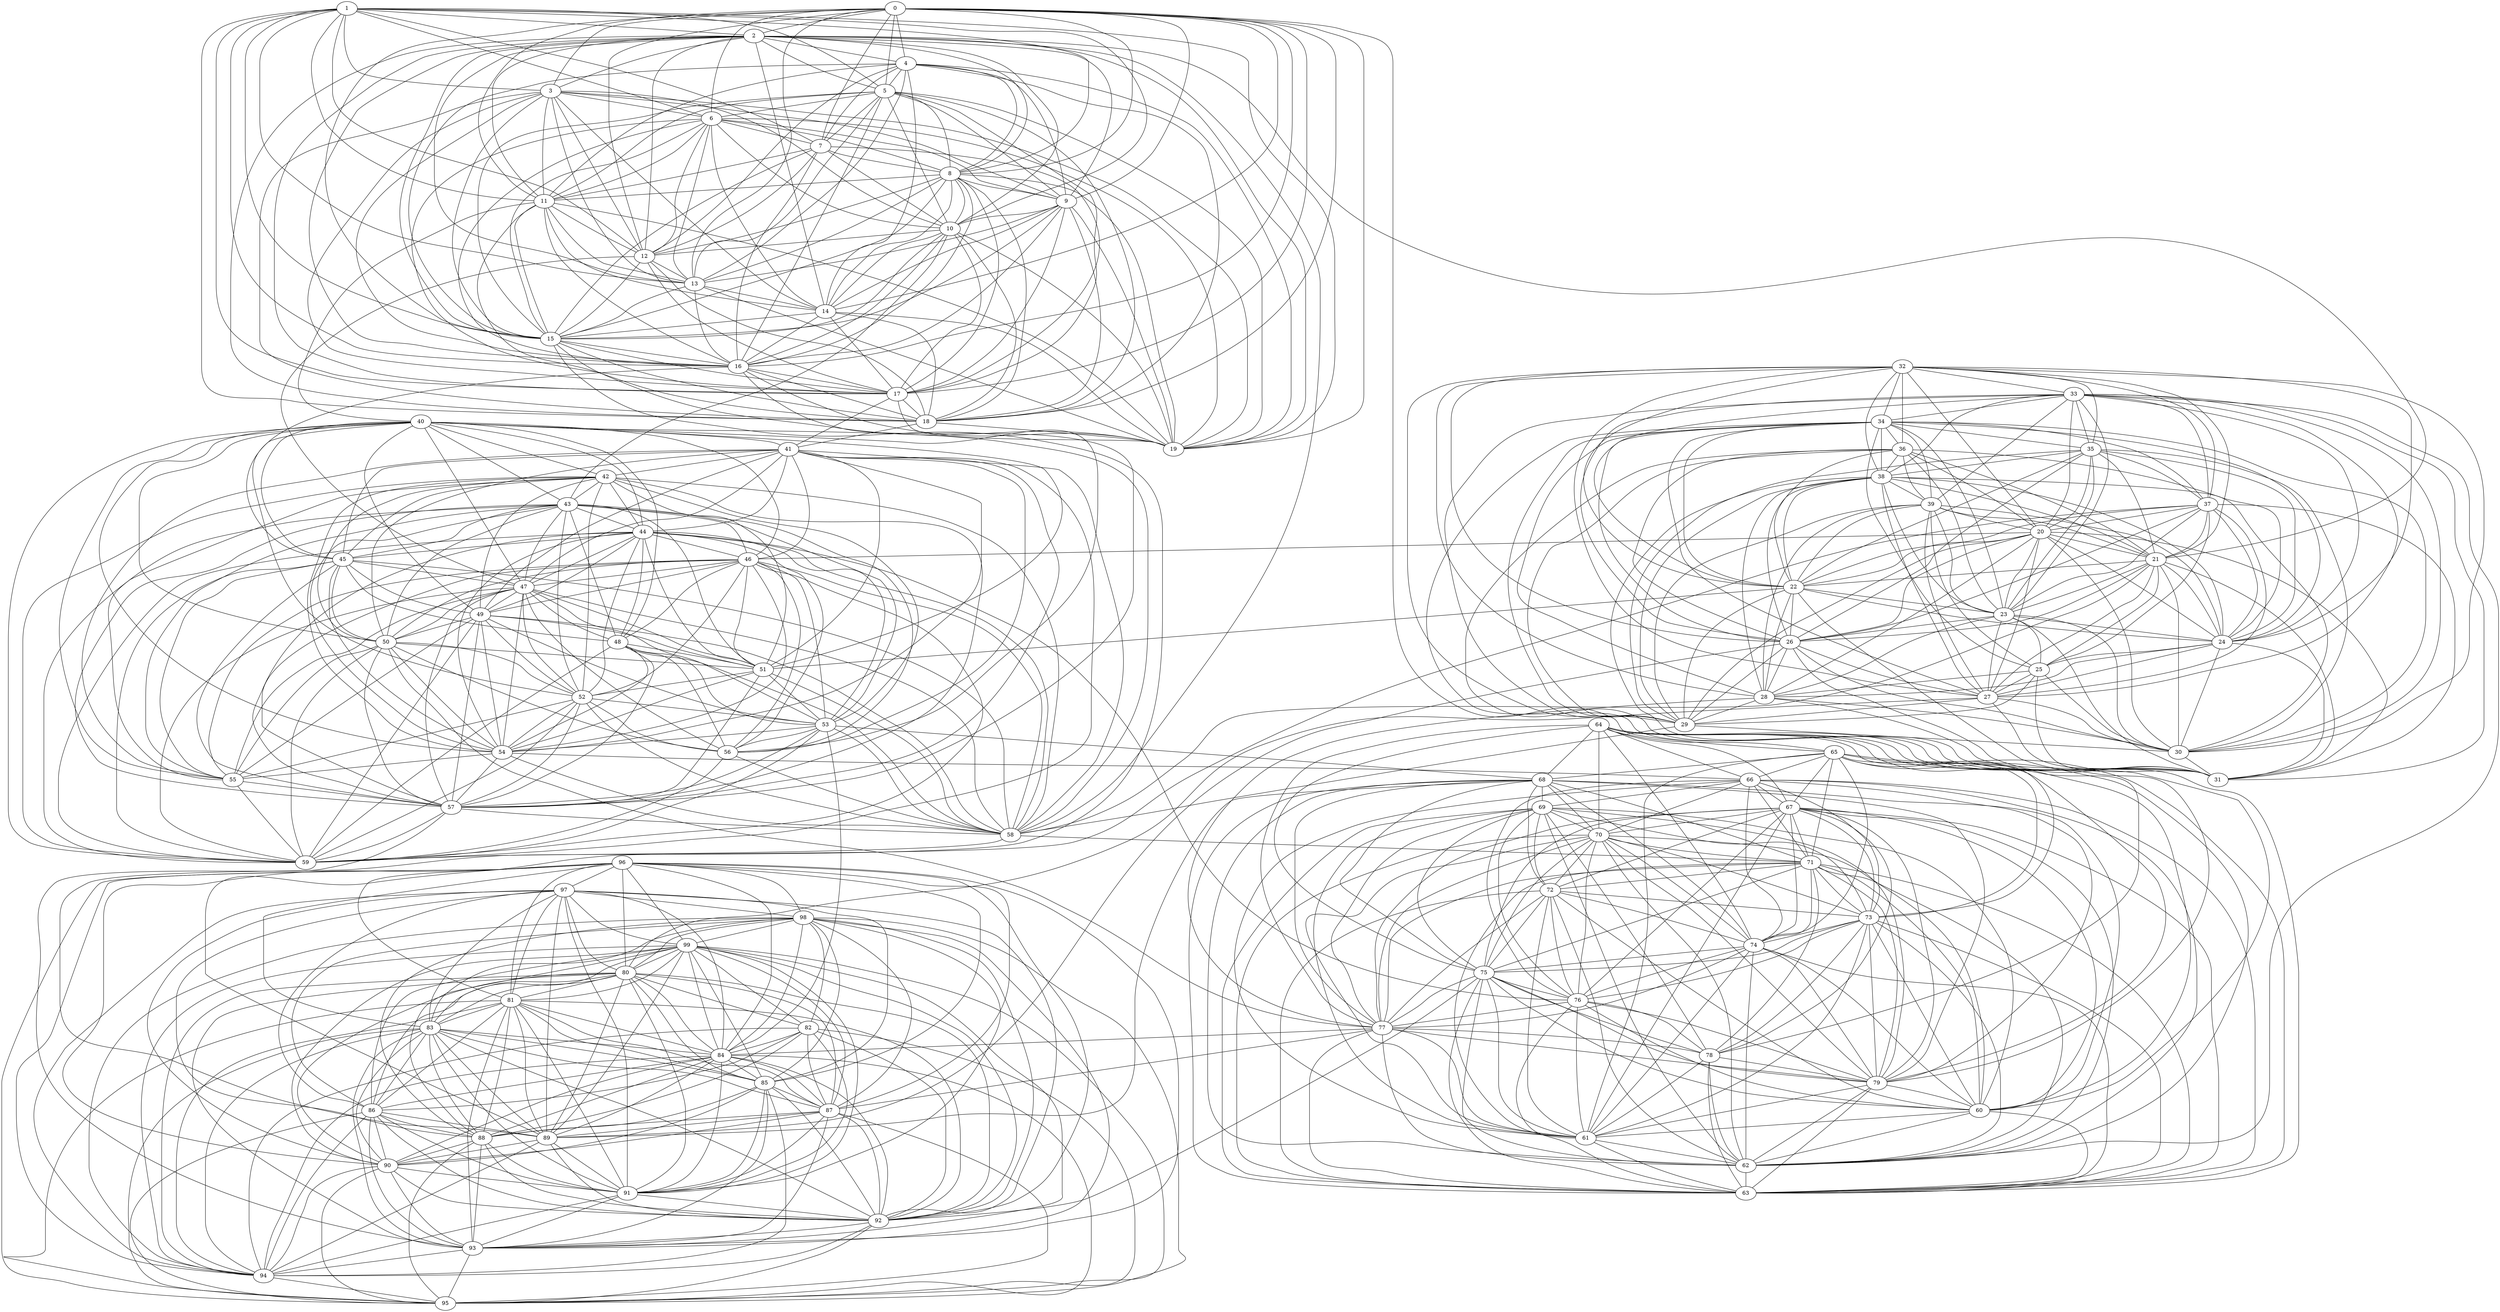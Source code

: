 strict graph stochastic_block_model {
	graph [name=stochastic_block_model,
		partition="[{0, 1, 2, 3, 4, 5, 6, 7, 8, 9, 10, 11, 12, 13, 14, 15, 16, 17, 18, 19}, {32, 33, 34, 35, 36, 37, 38, 39, 20, 21, 22, 23, 24, 25, \
26, 27, 28, 29, 30, 31}, {40, 41, 42, 43, 44, 45, 46, 47, 48, 49, 50, 51, 52, 53, 54, 55, 56, 57, 58, 59}, {64, 65, 66, 67, 68, \
69, 70, 71, 72, 73, 74, 75, 76, 77, 78, 79, 60, 61, 62, 63}, {96, 97, 98, 99, 80, 81, 82, 83, 84, 85, 86, 87, 88, 89, 90, 91, 92, \
93, 94, 95}]"
	];
	node [label="\N"];
	0	 [block=0];
	2	 [block=0];
	0 -- 2;
	3	 [block=0];
	0 -- 3;
	4	 [block=0];
	0 -- 4;
	5	 [block=0];
	0 -- 5;
	6	 [block=0];
	0 -- 6;
	7	 [block=0];
	0 -- 7;
	8	 [block=0];
	0 -- 8;
	9	 [block=0];
	0 -- 9;
	11	 [block=0];
	0 -- 11;
	12	 [block=0];
	0 -- 12;
	13	 [block=0];
	0 -- 13;
	14	 [block=0];
	0 -- 14;
	15	 [block=0];
	0 -- 15;
	16	 [block=0];
	0 -- 16;
	17	 [block=0];
	0 -- 17;
	18	 [block=0];
	0 -- 18;
	19	 [block=0];
	0 -- 19;
	65	 [block=3];
	0 -- 65;
	1	 [block=0];
	1 -- 2;
	1 -- 3;
	1 -- 5;
	1 -- 6;
	1 -- 7;
	1 -- 8;
	10	 [block=0];
	1 -- 10;
	1 -- 11;
	1 -- 12;
	1 -- 13;
	1 -- 15;
	1 -- 16;
	1 -- 17;
	1 -- 18;
	1 -- 19;
	2 -- 3;
	2 -- 4;
	2 -- 5;
	2 -- 8;
	2 -- 9;
	2 -- 10;
	2 -- 11;
	2 -- 12;
	2 -- 13;
	2 -- 14;
	2 -- 15;
	2 -- 16;
	2 -- 17;
	2 -- 18;
	2 -- 19;
	21	 [block=1];
	2 -- 21;
	58	 [block=2];
	2 -- 58;
	3 -- 6;
	3 -- 9;
	3 -- 10;
	3 -- 11;
	3 -- 12;
	3 -- 13;
	3 -- 14;
	3 -- 15;
	3 -- 16;
	3 -- 17;
	3 -- 18;
	3 -- 19;
	4 -- 5;
	4 -- 7;
	4 -- 8;
	4 -- 9;
	4 -- 11;
	4 -- 12;
	4 -- 13;
	4 -- 14;
	4 -- 15;
	4 -- 18;
	4 -- 19;
	5 -- 6;
	5 -- 7;
	5 -- 8;
	5 -- 9;
	5 -- 10;
	5 -- 11;
	5 -- 13;
	5 -- 15;
	5 -- 16;
	5 -- 17;
	5 -- 18;
	5 -- 19;
	6 -- 7;
	6 -- 8;
	6 -- 9;
	6 -- 10;
	6 -- 11;
	6 -- 12;
	6 -- 13;
	6 -- 14;
	6 -- 15;
	6 -- 16;
	6 -- 17;
	6 -- 19;
	7 -- 8;
	7 -- 10;
	7 -- 11;
	7 -- 12;
	7 -- 15;
	7 -- 16;
	7 -- 17;
	8 -- 9;
	8 -- 10;
	8 -- 11;
	8 -- 12;
	8 -- 13;
	8 -- 14;
	8 -- 15;
	8 -- 16;
	8 -- 17;
	8 -- 18;
	8 -- 19;
	9 -- 10;
	9 -- 13;
	9 -- 14;
	9 -- 15;
	9 -- 16;
	9 -- 17;
	9 -- 18;
	9 -- 19;
	10 -- 12;
	10 -- 14;
	10 -- 15;
	10 -- 16;
	10 -- 17;
	10 -- 18;
	10 -- 19;
	43	 [block=2];
	10 -- 43;
	11 -- 12;
	11 -- 13;
	11 -- 14;
	11 -- 15;
	11 -- 16;
	11 -- 18;
	11 -- 19;
	40	 [block=2];
	11 -- 40;
	12 -- 13;
	12 -- 15;
	12 -- 17;
	12 -- 18;
	47	 [block=2];
	12 -- 47;
	13 -- 14;
	13 -- 15;
	13 -- 16;
	13 -- 19;
	14 -- 15;
	14 -- 16;
	14 -- 17;
	14 -- 18;
	14 -- 19;
	15 -- 16;
	15 -- 17;
	15 -- 18;
	15 -- 19;
	89	 [block=4];
	15 -- 89;
	16 -- 17;
	16 -- 18;
	16 -- 19;
	45	 [block=2];
	16 -- 45;
	57	 [block=2];
	16 -- 57;
	17 -- 18;
	17 -- 19;
	41	 [block=2];
	17 -- 41;
	18 -- 19;
	18 -- 41;
	32	 [block=1];
	33	 [block=1];
	32 -- 33;
	34	 [block=1];
	32 -- 34;
	35	 [block=1];
	32 -- 35;
	36	 [block=1];
	32 -- 36;
	37	 [block=1];
	32 -- 37;
	38	 [block=1];
	32 -- 38;
	20	 [block=1];
	32 -- 20;
	32 -- 21;
	22	 [block=1];
	32 -- 22;
	24	 [block=1];
	32 -- 24;
	26	 [block=1];
	32 -- 26;
	27	 [block=1];
	32 -- 27;
	28	 [block=1];
	32 -- 28;
	29	 [block=1];
	32 -- 29;
	30	 [block=1];
	32 -- 30;
	33 -- 34;
	33 -- 35;
	33 -- 37;
	33 -- 38;
	39	 [block=1];
	33 -- 39;
	33 -- 20;
	33 -- 22;
	23	 [block=1];
	33 -- 23;
	33 -- 24;
	33 -- 26;
	33 -- 27;
	33 -- 29;
	33 -- 30;
	31	 [block=1];
	33 -- 31;
	62	 [block=3];
	33 -- 62;
	34 -- 35;
	34 -- 36;
	34 -- 37;
	34 -- 38;
	34 -- 39;
	34 -- 22;
	34 -- 23;
	34 -- 24;
	25	 [block=1];
	34 -- 25;
	34 -- 26;
	34 -- 27;
	34 -- 28;
	34 -- 29;
	34 -- 30;
	34 -- 31;
	35 -- 37;
	35 -- 38;
	35 -- 20;
	35 -- 21;
	35 -- 22;
	35 -- 23;
	35 -- 24;
	35 -- 26;
	35 -- 29;
	35 -- 30;
	36 -- 38;
	36 -- 39;
	36 -- 20;
	36 -- 21;
	36 -- 22;
	36 -- 23;
	36 -- 24;
	36 -- 26;
	36 -- 29;
	36 -- 31;
	37 -- 20;
	37 -- 21;
	37 -- 22;
	37 -- 23;
	37 -- 24;
	37 -- 25;
	37 -- 26;
	37 -- 27;
	37 -- 31;
	81	 [block=4];
	37 -- 81;
	38 -- 39;
	38 -- 21;
	38 -- 22;
	38 -- 23;
	38 -- 24;
	38 -- 26;
	38 -- 27;
	38 -- 28;
	38 -- 29;
	38 -- 30;
	38 -- 31;
	39 -- 20;
	39 -- 21;
	39 -- 22;
	39 -- 23;
	39 -- 24;
	39 -- 25;
	39 -- 27;
	39 -- 28;
	39 -- 29;
	20 -- 21;
	20 -- 22;
	20 -- 23;
	20 -- 24;
	20 -- 26;
	20 -- 27;
	20 -- 28;
	20 -- 29;
	20 -- 30;
	20 -- 31;
	46	 [block=2];
	20 -- 46;
	21 -- 22;
	21 -- 23;
	21 -- 24;
	21 -- 25;
	21 -- 26;
	21 -- 27;
	21 -- 30;
	21 -- 31;
	21 -- 58;
	22 -- 23;
	22 -- 24;
	22 -- 26;
	22 -- 28;
	22 -- 29;
	22 -- 31;
	51	 [block=2];
	22 -- 51;
	23 -- 24;
	23 -- 25;
	23 -- 26;
	23 -- 27;
	23 -- 28;
	23 -- 30;
	23 -- 31;
	24 -- 25;
	24 -- 27;
	24 -- 28;
	24 -- 30;
	24 -- 31;
	25 -- 27;
	25 -- 28;
	25 -- 29;
	25 -- 30;
	25 -- 31;
	26 -- 27;
	26 -- 28;
	26 -- 29;
	26 -- 30;
	26 -- 31;
	26 -- 89;
	27 -- 29;
	27 -- 30;
	27 -- 31;
	80	 [block=4];
	27 -- 80;
	28 -- 29;
	28 -- 30;
	28 -- 31;
	77	 [block=3];
	28 -- 77;
	29 -- 30;
	29 -- 58;
	30 -- 31;
	40 -- 41;
	42	 [block=2];
	40 -- 42;
	40 -- 43;
	44	 [block=2];
	40 -- 44;
	40 -- 45;
	40 -- 46;
	40 -- 47;
	48	 [block=2];
	40 -- 48;
	49	 [block=2];
	40 -- 49;
	50	 [block=2];
	40 -- 50;
	40 -- 51;
	52	 [block=2];
	40 -- 52;
	54	 [block=2];
	40 -- 54;
	55	 [block=2];
	40 -- 55;
	56	 [block=2];
	40 -- 56;
	40 -- 58;
	59	 [block=2];
	40 -- 59;
	41 -- 42;
	41 -- 44;
	41 -- 45;
	41 -- 46;
	41 -- 47;
	41 -- 49;
	41 -- 50;
	41 -- 51;
	41 -- 54;
	41 -- 55;
	41 -- 56;
	41 -- 57;
	41 -- 58;
	41 -- 59;
	42 -- 43;
	42 -- 44;
	42 -- 45;
	42 -- 49;
	42 -- 50;
	42 -- 51;
	42 -- 52;
	53	 [block=2];
	42 -- 53;
	42 -- 54;
	42 -- 55;
	42 -- 57;
	42 -- 58;
	42 -- 59;
	43 -- 44;
	43 -- 45;
	43 -- 46;
	43 -- 47;
	43 -- 48;
	43 -- 50;
	43 -- 51;
	43 -- 52;
	43 -- 53;
	43 -- 54;
	43 -- 55;
	43 -- 56;
	43 -- 57;
	43 -- 59;
	44 -- 45;
	44 -- 46;
	44 -- 47;
	44 -- 48;
	44 -- 49;
	44 -- 51;
	44 -- 52;
	44 -- 53;
	44 -- 54;
	44 -- 56;
	44 -- 57;
	44 -- 58;
	44 -- 59;
	76	 [block=3];
	44 -- 76;
	45 -- 47;
	45 -- 48;
	45 -- 49;
	45 -- 50;
	45 -- 54;
	45 -- 55;
	45 -- 57;
	45 -- 58;
	45 -- 59;
	46 -- 47;
	46 -- 48;
	46 -- 49;
	46 -- 50;
	46 -- 51;
	46 -- 52;
	46 -- 53;
	46 -- 54;
	46 -- 55;
	46 -- 56;
	46 -- 57;
	46 -- 58;
	46 -- 59;
	47 -- 48;
	47 -- 49;
	47 -- 50;
	47 -- 51;
	47 -- 52;
	47 -- 53;
	47 -- 54;
	47 -- 55;
	47 -- 56;
	47 -- 57;
	47 -- 58;
	47 -- 59;
	48 -- 51;
	48 -- 53;
	48 -- 54;
	48 -- 56;
	48 -- 57;
	48 -- 58;
	48 -- 59;
	49 -- 50;
	49 -- 51;
	49 -- 52;
	49 -- 53;
	49 -- 54;
	49 -- 55;
	49 -- 57;
	49 -- 58;
	49 -- 59;
	50 -- 51;
	50 -- 52;
	50 -- 54;
	50 -- 55;
	50 -- 56;
	50 -- 57;
	50 -- 59;
	50 -- 77;
	51 -- 52;
	51 -- 53;
	51 -- 54;
	51 -- 57;
	51 -- 58;
	52 -- 53;
	52 -- 54;
	52 -- 55;
	52 -- 56;
	52 -- 57;
	52 -- 58;
	52 -- 59;
	53 -- 54;
	53 -- 56;
	53 -- 57;
	53 -- 58;
	53 -- 59;
	68	 [block=3];
	53 -- 68;
	84	 [block=4];
	53 -- 84;
	54 -- 55;
	54 -- 57;
	54 -- 58;
	66	 [block=3];
	54 -- 66;
	55 -- 57;
	55 -- 59;
	56 -- 58;
	56 -- 59;
	57 -- 58;
	57 -- 59;
	93	 [block=4];
	57 -- 93;
	58 -- 59;
	71	 [block=3];
	58 -- 71;
	64	 [block=3];
	64 -- 65;
	64 -- 66;
	67	 [block=3];
	64 -- 67;
	64 -- 68;
	70	 [block=3];
	64 -- 70;
	73	 [block=3];
	64 -- 73;
	74	 [block=3];
	64 -- 74;
	75	 [block=3];
	64 -- 75;
	64 -- 77;
	78	 [block=3];
	64 -- 78;
	79	 [block=3];
	64 -- 79;
	60	 [block=3];
	64 -- 60;
	63	 [block=3];
	64 -- 63;
	65 -- 66;
	65 -- 67;
	65 -- 68;
	65 -- 71;
	65 -- 73;
	65 -- 74;
	65 -- 79;
	65 -- 60;
	61	 [block=3];
	65 -- 61;
	65 -- 62;
	65 -- 63;
	66 -- 67;
	69	 [block=3];
	66 -- 69;
	66 -- 70;
	66 -- 71;
	66 -- 73;
	66 -- 74;
	66 -- 76;
	66 -- 79;
	66 -- 61;
	66 -- 62;
	66 -- 63;
	67 -- 70;
	67 -- 71;
	72	 [block=3];
	67 -- 72;
	67 -- 73;
	67 -- 74;
	67 -- 75;
	67 -- 76;
	67 -- 77;
	67 -- 78;
	67 -- 79;
	67 -- 60;
	67 -- 61;
	67 -- 62;
	67 -- 63;
	68 -- 69;
	68 -- 70;
	68 -- 71;
	68 -- 72;
	68 -- 74;
	68 -- 75;
	68 -- 77;
	68 -- 79;
	68 -- 60;
	68 -- 62;
	68 -- 63;
	68 -- 89;
	69 -- 70;
	69 -- 72;
	69 -- 73;
	69 -- 75;
	69 -- 76;
	69 -- 77;
	69 -- 78;
	69 -- 79;
	69 -- 60;
	69 -- 61;
	69 -- 62;
	69 -- 63;
	70 -- 71;
	70 -- 72;
	70 -- 73;
	70 -- 74;
	70 -- 75;
	70 -- 76;
	70 -- 77;
	70 -- 79;
	70 -- 60;
	70 -- 61;
	70 -- 62;
	70 -- 63;
	71 -- 72;
	71 -- 73;
	71 -- 74;
	71 -- 75;
	71 -- 77;
	71 -- 78;
	71 -- 79;
	71 -- 60;
	71 -- 61;
	71 -- 62;
	71 -- 63;
	72 -- 73;
	72 -- 74;
	72 -- 75;
	72 -- 76;
	72 -- 77;
	72 -- 60;
	72 -- 61;
	72 -- 62;
	72 -- 63;
	73 -- 74;
	73 -- 75;
	73 -- 76;
	73 -- 78;
	73 -- 79;
	73 -- 60;
	73 -- 61;
	73 -- 62;
	73 -- 63;
	74 -- 75;
	74 -- 76;
	74 -- 77;
	74 -- 79;
	74 -- 60;
	74 -- 61;
	74 -- 62;
	74 -- 63;
	75 -- 76;
	75 -- 77;
	75 -- 78;
	75 -- 79;
	75 -- 60;
	75 -- 61;
	75 -- 62;
	75 -- 63;
	92	 [block=4];
	75 -- 92;
	76 -- 77;
	76 -- 78;
	76 -- 79;
	76 -- 60;
	76 -- 61;
	76 -- 63;
	77 -- 78;
	77 -- 79;
	77 -- 61;
	77 -- 62;
	77 -- 63;
	77 -- 84;
	87	 [block=4];
	77 -- 87;
	78 -- 79;
	78 -- 61;
	78 -- 62;
	78 -- 63;
	79 -- 60;
	79 -- 61;
	79 -- 62;
	79 -- 63;
	60 -- 61;
	60 -- 62;
	60 -- 63;
	61 -- 62;
	61 -- 63;
	62 -- 63;
	96	 [block=4];
	97	 [block=4];
	96 -- 97;
	98	 [block=4];
	96 -- 98;
	99	 [block=4];
	96 -- 99;
	96 -- 80;
	96 -- 81;
	83	 [block=4];
	96 -- 83;
	96 -- 84;
	85	 [block=4];
	96 -- 85;
	96 -- 87;
	96 -- 89;
	90	 [block=4];
	96 -- 90;
	96 -- 92;
	96 -- 93;
	94	 [block=4];
	96 -- 94;
	95	 [block=4];
	96 -- 95;
	97 -- 98;
	97 -- 99;
	97 -- 80;
	97 -- 81;
	97 -- 83;
	97 -- 84;
	97 -- 85;
	86	 [block=4];
	97 -- 86;
	88	 [block=4];
	97 -- 88;
	97 -- 89;
	97 -- 90;
	91	 [block=4];
	97 -- 91;
	97 -- 92;
	97 -- 94;
	98 -- 99;
	98 -- 80;
	82	 [block=4];
	98 -- 82;
	98 -- 83;
	98 -- 84;
	98 -- 85;
	98 -- 86;
	98 -- 87;
	98 -- 88;
	98 -- 91;
	98 -- 92;
	98 -- 93;
	98 -- 94;
	98 -- 95;
	99 -- 80;
	99 -- 81;
	99 -- 82;
	99 -- 83;
	99 -- 84;
	99 -- 85;
	99 -- 86;
	99 -- 87;
	99 -- 88;
	99 -- 89;
	99 -- 90;
	99 -- 91;
	99 -- 92;
	99 -- 93;
	99 -- 94;
	99 -- 95;
	80 -- 81;
	80 -- 82;
	80 -- 83;
	80 -- 84;
	80 -- 85;
	80 -- 86;
	80 -- 87;
	80 -- 89;
	80 -- 90;
	80 -- 91;
	80 -- 92;
	80 -- 93;
	80 -- 94;
	81 -- 83;
	81 -- 84;
	81 -- 85;
	81 -- 86;
	81 -- 87;
	81 -- 88;
	81 -- 89;
	81 -- 91;
	81 -- 92;
	81 -- 93;
	81 -- 94;
	81 -- 95;
	82 -- 84;
	82 -- 86;
	82 -- 87;
	82 -- 88;
	82 -- 91;
	82 -- 92;
	82 -- 94;
	82 -- 95;
	83 -- 84;
	83 -- 85;
	83 -- 86;
	83 -- 87;
	83 -- 88;
	83 -- 89;
	83 -- 90;
	83 -- 91;
	83 -- 92;
	83 -- 93;
	83 -- 94;
	83 -- 95;
	84 -- 85;
	84 -- 86;
	84 -- 87;
	84 -- 88;
	84 -- 89;
	84 -- 90;
	84 -- 91;
	84 -- 92;
	84 -- 94;
	84 -- 95;
	85 -- 87;
	85 -- 88;
	85 -- 90;
	85 -- 91;
	85 -- 92;
	85 -- 93;
	85 -- 94;
	86 -- 88;
	86 -- 89;
	86 -- 90;
	86 -- 91;
	86 -- 92;
	86 -- 93;
	86 -- 94;
	86 -- 95;
	87 -- 88;
	87 -- 89;
	87 -- 90;
	87 -- 91;
	87 -- 92;
	87 -- 93;
	87 -- 95;
	88 -- 90;
	88 -- 91;
	88 -- 92;
	88 -- 93;
	88 -- 95;
	89 -- 90;
	89 -- 91;
	89 -- 92;
	89 -- 94;
	90 -- 91;
	90 -- 92;
	90 -- 93;
	90 -- 94;
	90 -- 95;
	91 -- 92;
	91 -- 93;
	91 -- 94;
	92 -- 93;
	92 -- 94;
	92 -- 95;
	93 -- 94;
	93 -- 95;
	94 -- 95;
}
